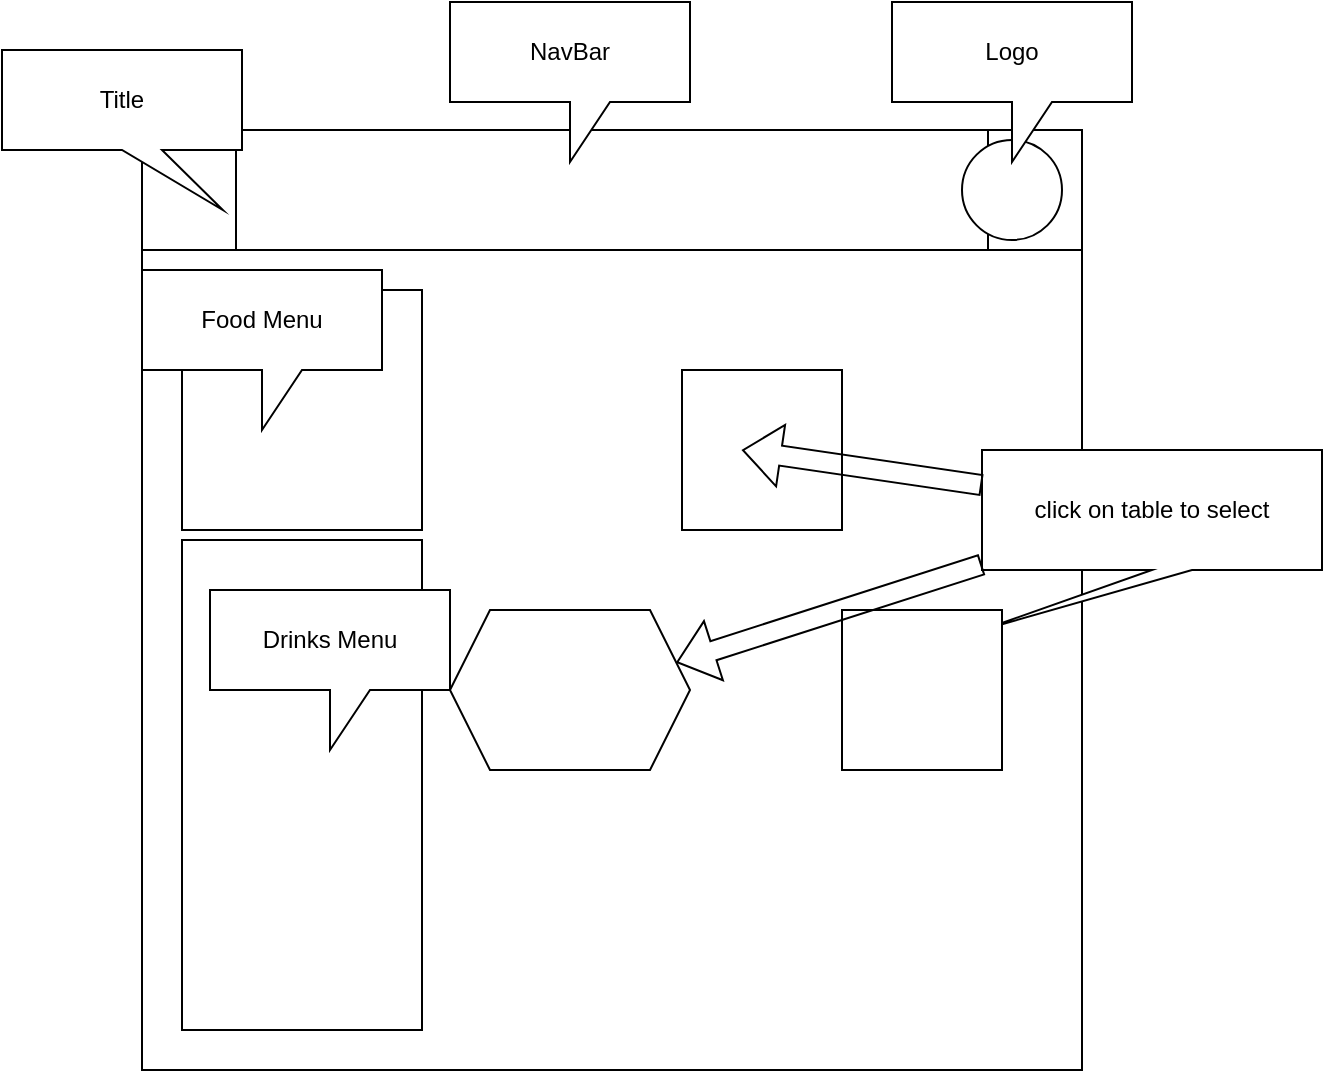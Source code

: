<mxfile version="15.6.8" type="device"><diagram id="C5RBs43oDa-KdzZeNtuy" name="Page-1"><mxGraphModel dx="1038" dy="1748" grid="1" gridSize="10" guides="1" tooltips="1" connect="1" arrows="1" fold="1" page="1" pageScale="1" pageWidth="827" pageHeight="1169" math="0" shadow="0"><root><mxCell id="WIyWlLk6GJQsqaUBKTNV-0"/><mxCell id="WIyWlLk6GJQsqaUBKTNV-1" parent="WIyWlLk6GJQsqaUBKTNV-0"/><mxCell id="RdEOl1_gB5_FdgyWYypV-4" value="" style="whiteSpace=wrap;html=1;aspect=fixed;" vertex="1" parent="WIyWlLk6GJQsqaUBKTNV-1"><mxGeometry x="140" y="-560" width="470" height="470" as="geometry"/></mxCell><mxCell id="RdEOl1_gB5_FdgyWYypV-5" value="" style="shape=process;whiteSpace=wrap;html=1;backgroundOutline=1;" vertex="1" parent="WIyWlLk6GJQsqaUBKTNV-1"><mxGeometry x="140" y="-560" width="470" height="60" as="geometry"/></mxCell><mxCell id="RdEOl1_gB5_FdgyWYypV-6" value="" style="ellipse;whiteSpace=wrap;html=1;" vertex="1" parent="WIyWlLk6GJQsqaUBKTNV-1"><mxGeometry x="550" y="-555" width="50" height="50" as="geometry"/></mxCell><mxCell id="RdEOl1_gB5_FdgyWYypV-7" value="Logo" style="shape=callout;whiteSpace=wrap;html=1;perimeter=calloutPerimeter;" vertex="1" parent="WIyWlLk6GJQsqaUBKTNV-1"><mxGeometry x="515" y="-624" width="120" height="80" as="geometry"/></mxCell><mxCell id="RdEOl1_gB5_FdgyWYypV-8" value="NavBar" style="shape=callout;whiteSpace=wrap;html=1;perimeter=calloutPerimeter;" vertex="1" parent="WIyWlLk6GJQsqaUBKTNV-1"><mxGeometry x="294" y="-624" width="120" height="80" as="geometry"/></mxCell><mxCell id="RdEOl1_gB5_FdgyWYypV-9" value="click on table to select" style="shape=callout;whiteSpace=wrap;html=1;perimeter=calloutPerimeter;position2=0;" vertex="1" parent="WIyWlLk6GJQsqaUBKTNV-1"><mxGeometry x="560" y="-400" width="170" height="90" as="geometry"/></mxCell><mxCell id="RdEOl1_gB5_FdgyWYypV-10" value="" style="whiteSpace=wrap;html=1;aspect=fixed;" vertex="1" parent="WIyWlLk6GJQsqaUBKTNV-1"><mxGeometry x="490" y="-320" width="80" height="80" as="geometry"/></mxCell><mxCell id="RdEOl1_gB5_FdgyWYypV-11" value="" style="whiteSpace=wrap;html=1;aspect=fixed;" vertex="1" parent="WIyWlLk6GJQsqaUBKTNV-1"><mxGeometry x="410" y="-440" width="80" height="80" as="geometry"/></mxCell><mxCell id="RdEOl1_gB5_FdgyWYypV-12" value="" style="shape=hexagon;perimeter=hexagonPerimeter2;whiteSpace=wrap;html=1;fixedSize=1;" vertex="1" parent="WIyWlLk6GJQsqaUBKTNV-1"><mxGeometry x="294" y="-320" width="120" height="80" as="geometry"/></mxCell><mxCell id="RdEOl1_gB5_FdgyWYypV-13" value="Title" style="shape=callout;whiteSpace=wrap;html=1;perimeter=calloutPerimeter;position2=0.92;" vertex="1" parent="WIyWlLk6GJQsqaUBKTNV-1"><mxGeometry x="70" y="-600" width="120" height="80" as="geometry"/></mxCell><mxCell id="RdEOl1_gB5_FdgyWYypV-14" value="" style="whiteSpace=wrap;html=1;aspect=fixed;" vertex="1" parent="WIyWlLk6GJQsqaUBKTNV-1"><mxGeometry x="160" y="-480" width="120" height="120" as="geometry"/></mxCell><mxCell id="RdEOl1_gB5_FdgyWYypV-15" value="" style="rounded=0;whiteSpace=wrap;html=1;" vertex="1" parent="WIyWlLk6GJQsqaUBKTNV-1"><mxGeometry x="160" y="-355" width="120" height="245" as="geometry"/></mxCell><mxCell id="RdEOl1_gB5_FdgyWYypV-16" value="Food Menu" style="shape=callout;whiteSpace=wrap;html=1;perimeter=calloutPerimeter;" vertex="1" parent="WIyWlLk6GJQsqaUBKTNV-1"><mxGeometry x="140" y="-490" width="120" height="80" as="geometry"/></mxCell><mxCell id="RdEOl1_gB5_FdgyWYypV-17" value="Drinks Menu" style="shape=callout;whiteSpace=wrap;html=1;perimeter=calloutPerimeter;" vertex="1" parent="WIyWlLk6GJQsqaUBKTNV-1"><mxGeometry x="174" y="-330" width="120" height="80" as="geometry"/></mxCell><mxCell id="RdEOl1_gB5_FdgyWYypV-18" value="" style="shape=flexArrow;endArrow=classic;html=1;rounded=0;" edge="1" parent="WIyWlLk6GJQsqaUBKTNV-1" source="RdEOl1_gB5_FdgyWYypV-9"><mxGeometry width="50" height="50" relative="1" as="geometry"><mxPoint x="390" y="-350" as="sourcePoint"/><mxPoint x="440" y="-400" as="targetPoint"/></mxGeometry></mxCell><mxCell id="RdEOl1_gB5_FdgyWYypV-19" value="" style="shape=flexArrow;endArrow=classic;html=1;rounded=0;" edge="1" parent="WIyWlLk6GJQsqaUBKTNV-1" source="RdEOl1_gB5_FdgyWYypV-9" target="RdEOl1_gB5_FdgyWYypV-12"><mxGeometry width="50" height="50" relative="1" as="geometry"><mxPoint x="440" y="-310" as="sourcePoint"/><mxPoint x="490" y="-360" as="targetPoint"/></mxGeometry></mxCell></root></mxGraphModel></diagram></mxfile>
